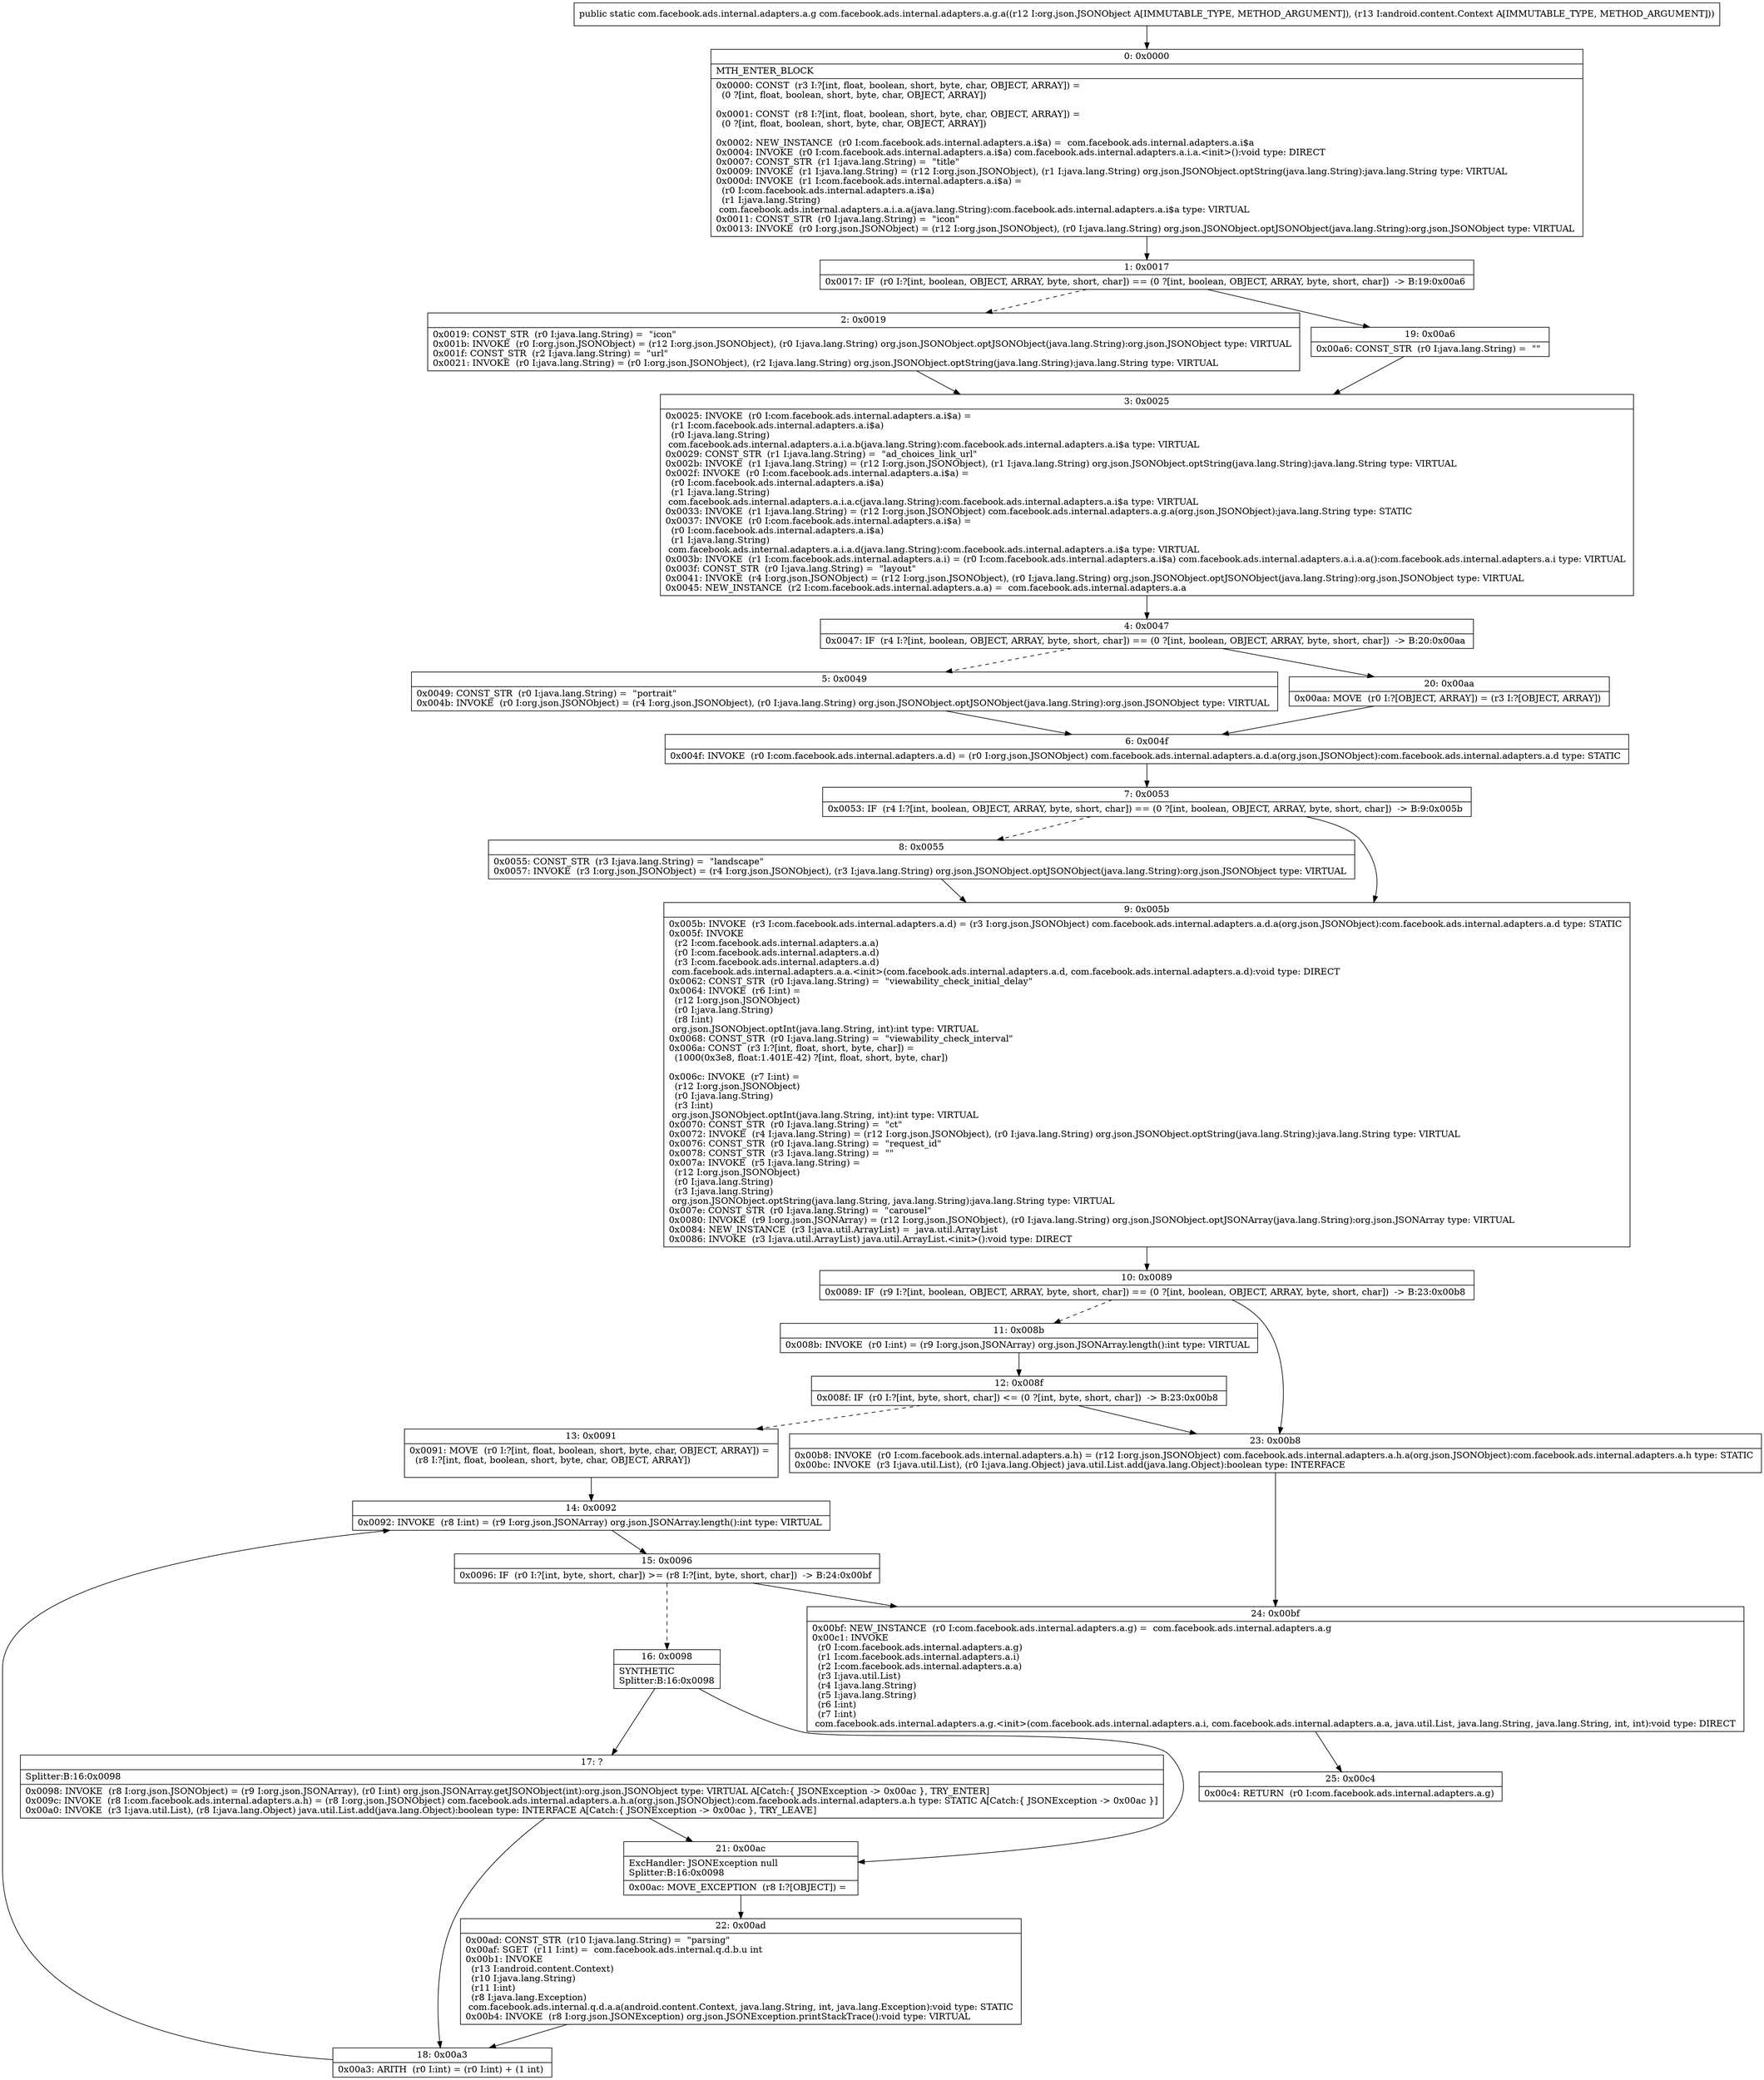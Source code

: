 digraph "CFG forcom.facebook.ads.internal.adapters.a.g.a(Lorg\/json\/JSONObject;Landroid\/content\/Context;)Lcom\/facebook\/ads\/internal\/adapters\/a\/g;" {
Node_0 [shape=record,label="{0\:\ 0x0000|MTH_ENTER_BLOCK\l|0x0000: CONST  (r3 I:?[int, float, boolean, short, byte, char, OBJECT, ARRAY]) = \l  (0 ?[int, float, boolean, short, byte, char, OBJECT, ARRAY])\l \l0x0001: CONST  (r8 I:?[int, float, boolean, short, byte, char, OBJECT, ARRAY]) = \l  (0 ?[int, float, boolean, short, byte, char, OBJECT, ARRAY])\l \l0x0002: NEW_INSTANCE  (r0 I:com.facebook.ads.internal.adapters.a.i$a) =  com.facebook.ads.internal.adapters.a.i$a \l0x0004: INVOKE  (r0 I:com.facebook.ads.internal.adapters.a.i$a) com.facebook.ads.internal.adapters.a.i.a.\<init\>():void type: DIRECT \l0x0007: CONST_STR  (r1 I:java.lang.String) =  \"title\" \l0x0009: INVOKE  (r1 I:java.lang.String) = (r12 I:org.json.JSONObject), (r1 I:java.lang.String) org.json.JSONObject.optString(java.lang.String):java.lang.String type: VIRTUAL \l0x000d: INVOKE  (r1 I:com.facebook.ads.internal.adapters.a.i$a) = \l  (r0 I:com.facebook.ads.internal.adapters.a.i$a)\l  (r1 I:java.lang.String)\l com.facebook.ads.internal.adapters.a.i.a.a(java.lang.String):com.facebook.ads.internal.adapters.a.i$a type: VIRTUAL \l0x0011: CONST_STR  (r0 I:java.lang.String) =  \"icon\" \l0x0013: INVOKE  (r0 I:org.json.JSONObject) = (r12 I:org.json.JSONObject), (r0 I:java.lang.String) org.json.JSONObject.optJSONObject(java.lang.String):org.json.JSONObject type: VIRTUAL \l}"];
Node_1 [shape=record,label="{1\:\ 0x0017|0x0017: IF  (r0 I:?[int, boolean, OBJECT, ARRAY, byte, short, char]) == (0 ?[int, boolean, OBJECT, ARRAY, byte, short, char])  \-\> B:19:0x00a6 \l}"];
Node_2 [shape=record,label="{2\:\ 0x0019|0x0019: CONST_STR  (r0 I:java.lang.String) =  \"icon\" \l0x001b: INVOKE  (r0 I:org.json.JSONObject) = (r12 I:org.json.JSONObject), (r0 I:java.lang.String) org.json.JSONObject.optJSONObject(java.lang.String):org.json.JSONObject type: VIRTUAL \l0x001f: CONST_STR  (r2 I:java.lang.String) =  \"url\" \l0x0021: INVOKE  (r0 I:java.lang.String) = (r0 I:org.json.JSONObject), (r2 I:java.lang.String) org.json.JSONObject.optString(java.lang.String):java.lang.String type: VIRTUAL \l}"];
Node_3 [shape=record,label="{3\:\ 0x0025|0x0025: INVOKE  (r0 I:com.facebook.ads.internal.adapters.a.i$a) = \l  (r1 I:com.facebook.ads.internal.adapters.a.i$a)\l  (r0 I:java.lang.String)\l com.facebook.ads.internal.adapters.a.i.a.b(java.lang.String):com.facebook.ads.internal.adapters.a.i$a type: VIRTUAL \l0x0029: CONST_STR  (r1 I:java.lang.String) =  \"ad_choices_link_url\" \l0x002b: INVOKE  (r1 I:java.lang.String) = (r12 I:org.json.JSONObject), (r1 I:java.lang.String) org.json.JSONObject.optString(java.lang.String):java.lang.String type: VIRTUAL \l0x002f: INVOKE  (r0 I:com.facebook.ads.internal.adapters.a.i$a) = \l  (r0 I:com.facebook.ads.internal.adapters.a.i$a)\l  (r1 I:java.lang.String)\l com.facebook.ads.internal.adapters.a.i.a.c(java.lang.String):com.facebook.ads.internal.adapters.a.i$a type: VIRTUAL \l0x0033: INVOKE  (r1 I:java.lang.String) = (r12 I:org.json.JSONObject) com.facebook.ads.internal.adapters.a.g.a(org.json.JSONObject):java.lang.String type: STATIC \l0x0037: INVOKE  (r0 I:com.facebook.ads.internal.adapters.a.i$a) = \l  (r0 I:com.facebook.ads.internal.adapters.a.i$a)\l  (r1 I:java.lang.String)\l com.facebook.ads.internal.adapters.a.i.a.d(java.lang.String):com.facebook.ads.internal.adapters.a.i$a type: VIRTUAL \l0x003b: INVOKE  (r1 I:com.facebook.ads.internal.adapters.a.i) = (r0 I:com.facebook.ads.internal.adapters.a.i$a) com.facebook.ads.internal.adapters.a.i.a.a():com.facebook.ads.internal.adapters.a.i type: VIRTUAL \l0x003f: CONST_STR  (r0 I:java.lang.String) =  \"layout\" \l0x0041: INVOKE  (r4 I:org.json.JSONObject) = (r12 I:org.json.JSONObject), (r0 I:java.lang.String) org.json.JSONObject.optJSONObject(java.lang.String):org.json.JSONObject type: VIRTUAL \l0x0045: NEW_INSTANCE  (r2 I:com.facebook.ads.internal.adapters.a.a) =  com.facebook.ads.internal.adapters.a.a \l}"];
Node_4 [shape=record,label="{4\:\ 0x0047|0x0047: IF  (r4 I:?[int, boolean, OBJECT, ARRAY, byte, short, char]) == (0 ?[int, boolean, OBJECT, ARRAY, byte, short, char])  \-\> B:20:0x00aa \l}"];
Node_5 [shape=record,label="{5\:\ 0x0049|0x0049: CONST_STR  (r0 I:java.lang.String) =  \"portrait\" \l0x004b: INVOKE  (r0 I:org.json.JSONObject) = (r4 I:org.json.JSONObject), (r0 I:java.lang.String) org.json.JSONObject.optJSONObject(java.lang.String):org.json.JSONObject type: VIRTUAL \l}"];
Node_6 [shape=record,label="{6\:\ 0x004f|0x004f: INVOKE  (r0 I:com.facebook.ads.internal.adapters.a.d) = (r0 I:org.json.JSONObject) com.facebook.ads.internal.adapters.a.d.a(org.json.JSONObject):com.facebook.ads.internal.adapters.a.d type: STATIC \l}"];
Node_7 [shape=record,label="{7\:\ 0x0053|0x0053: IF  (r4 I:?[int, boolean, OBJECT, ARRAY, byte, short, char]) == (0 ?[int, boolean, OBJECT, ARRAY, byte, short, char])  \-\> B:9:0x005b \l}"];
Node_8 [shape=record,label="{8\:\ 0x0055|0x0055: CONST_STR  (r3 I:java.lang.String) =  \"landscape\" \l0x0057: INVOKE  (r3 I:org.json.JSONObject) = (r4 I:org.json.JSONObject), (r3 I:java.lang.String) org.json.JSONObject.optJSONObject(java.lang.String):org.json.JSONObject type: VIRTUAL \l}"];
Node_9 [shape=record,label="{9\:\ 0x005b|0x005b: INVOKE  (r3 I:com.facebook.ads.internal.adapters.a.d) = (r3 I:org.json.JSONObject) com.facebook.ads.internal.adapters.a.d.a(org.json.JSONObject):com.facebook.ads.internal.adapters.a.d type: STATIC \l0x005f: INVOKE  \l  (r2 I:com.facebook.ads.internal.adapters.a.a)\l  (r0 I:com.facebook.ads.internal.adapters.a.d)\l  (r3 I:com.facebook.ads.internal.adapters.a.d)\l com.facebook.ads.internal.adapters.a.a.\<init\>(com.facebook.ads.internal.adapters.a.d, com.facebook.ads.internal.adapters.a.d):void type: DIRECT \l0x0062: CONST_STR  (r0 I:java.lang.String) =  \"viewability_check_initial_delay\" \l0x0064: INVOKE  (r6 I:int) = \l  (r12 I:org.json.JSONObject)\l  (r0 I:java.lang.String)\l  (r8 I:int)\l org.json.JSONObject.optInt(java.lang.String, int):int type: VIRTUAL \l0x0068: CONST_STR  (r0 I:java.lang.String) =  \"viewability_check_interval\" \l0x006a: CONST  (r3 I:?[int, float, short, byte, char]) = \l  (1000(0x3e8, float:1.401E\-42) ?[int, float, short, byte, char])\l \l0x006c: INVOKE  (r7 I:int) = \l  (r12 I:org.json.JSONObject)\l  (r0 I:java.lang.String)\l  (r3 I:int)\l org.json.JSONObject.optInt(java.lang.String, int):int type: VIRTUAL \l0x0070: CONST_STR  (r0 I:java.lang.String) =  \"ct\" \l0x0072: INVOKE  (r4 I:java.lang.String) = (r12 I:org.json.JSONObject), (r0 I:java.lang.String) org.json.JSONObject.optString(java.lang.String):java.lang.String type: VIRTUAL \l0x0076: CONST_STR  (r0 I:java.lang.String) =  \"request_id\" \l0x0078: CONST_STR  (r3 I:java.lang.String) =  \"\" \l0x007a: INVOKE  (r5 I:java.lang.String) = \l  (r12 I:org.json.JSONObject)\l  (r0 I:java.lang.String)\l  (r3 I:java.lang.String)\l org.json.JSONObject.optString(java.lang.String, java.lang.String):java.lang.String type: VIRTUAL \l0x007e: CONST_STR  (r0 I:java.lang.String) =  \"carousel\" \l0x0080: INVOKE  (r9 I:org.json.JSONArray) = (r12 I:org.json.JSONObject), (r0 I:java.lang.String) org.json.JSONObject.optJSONArray(java.lang.String):org.json.JSONArray type: VIRTUAL \l0x0084: NEW_INSTANCE  (r3 I:java.util.ArrayList) =  java.util.ArrayList \l0x0086: INVOKE  (r3 I:java.util.ArrayList) java.util.ArrayList.\<init\>():void type: DIRECT \l}"];
Node_10 [shape=record,label="{10\:\ 0x0089|0x0089: IF  (r9 I:?[int, boolean, OBJECT, ARRAY, byte, short, char]) == (0 ?[int, boolean, OBJECT, ARRAY, byte, short, char])  \-\> B:23:0x00b8 \l}"];
Node_11 [shape=record,label="{11\:\ 0x008b|0x008b: INVOKE  (r0 I:int) = (r9 I:org.json.JSONArray) org.json.JSONArray.length():int type: VIRTUAL \l}"];
Node_12 [shape=record,label="{12\:\ 0x008f|0x008f: IF  (r0 I:?[int, byte, short, char]) \<= (0 ?[int, byte, short, char])  \-\> B:23:0x00b8 \l}"];
Node_13 [shape=record,label="{13\:\ 0x0091|0x0091: MOVE  (r0 I:?[int, float, boolean, short, byte, char, OBJECT, ARRAY]) = \l  (r8 I:?[int, float, boolean, short, byte, char, OBJECT, ARRAY])\l \l}"];
Node_14 [shape=record,label="{14\:\ 0x0092|0x0092: INVOKE  (r8 I:int) = (r9 I:org.json.JSONArray) org.json.JSONArray.length():int type: VIRTUAL \l}"];
Node_15 [shape=record,label="{15\:\ 0x0096|0x0096: IF  (r0 I:?[int, byte, short, char]) \>= (r8 I:?[int, byte, short, char])  \-\> B:24:0x00bf \l}"];
Node_16 [shape=record,label="{16\:\ 0x0098|SYNTHETIC\lSplitter:B:16:0x0098\l}"];
Node_17 [shape=record,label="{17\:\ ?|Splitter:B:16:0x0098\l|0x0098: INVOKE  (r8 I:org.json.JSONObject) = (r9 I:org.json.JSONArray), (r0 I:int) org.json.JSONArray.getJSONObject(int):org.json.JSONObject type: VIRTUAL A[Catch:\{ JSONException \-\> 0x00ac \}, TRY_ENTER]\l0x009c: INVOKE  (r8 I:com.facebook.ads.internal.adapters.a.h) = (r8 I:org.json.JSONObject) com.facebook.ads.internal.adapters.a.h.a(org.json.JSONObject):com.facebook.ads.internal.adapters.a.h type: STATIC A[Catch:\{ JSONException \-\> 0x00ac \}]\l0x00a0: INVOKE  (r3 I:java.util.List), (r8 I:java.lang.Object) java.util.List.add(java.lang.Object):boolean type: INTERFACE A[Catch:\{ JSONException \-\> 0x00ac \}, TRY_LEAVE]\l}"];
Node_18 [shape=record,label="{18\:\ 0x00a3|0x00a3: ARITH  (r0 I:int) = (r0 I:int) + (1 int) \l}"];
Node_19 [shape=record,label="{19\:\ 0x00a6|0x00a6: CONST_STR  (r0 I:java.lang.String) =  \"\" \l}"];
Node_20 [shape=record,label="{20\:\ 0x00aa|0x00aa: MOVE  (r0 I:?[OBJECT, ARRAY]) = (r3 I:?[OBJECT, ARRAY]) \l}"];
Node_21 [shape=record,label="{21\:\ 0x00ac|ExcHandler: JSONException null\lSplitter:B:16:0x0098\l|0x00ac: MOVE_EXCEPTION  (r8 I:?[OBJECT]) =  \l}"];
Node_22 [shape=record,label="{22\:\ 0x00ad|0x00ad: CONST_STR  (r10 I:java.lang.String) =  \"parsing\" \l0x00af: SGET  (r11 I:int) =  com.facebook.ads.internal.q.d.b.u int \l0x00b1: INVOKE  \l  (r13 I:android.content.Context)\l  (r10 I:java.lang.String)\l  (r11 I:int)\l  (r8 I:java.lang.Exception)\l com.facebook.ads.internal.q.d.a.a(android.content.Context, java.lang.String, int, java.lang.Exception):void type: STATIC \l0x00b4: INVOKE  (r8 I:org.json.JSONException) org.json.JSONException.printStackTrace():void type: VIRTUAL \l}"];
Node_23 [shape=record,label="{23\:\ 0x00b8|0x00b8: INVOKE  (r0 I:com.facebook.ads.internal.adapters.a.h) = (r12 I:org.json.JSONObject) com.facebook.ads.internal.adapters.a.h.a(org.json.JSONObject):com.facebook.ads.internal.adapters.a.h type: STATIC \l0x00bc: INVOKE  (r3 I:java.util.List), (r0 I:java.lang.Object) java.util.List.add(java.lang.Object):boolean type: INTERFACE \l}"];
Node_24 [shape=record,label="{24\:\ 0x00bf|0x00bf: NEW_INSTANCE  (r0 I:com.facebook.ads.internal.adapters.a.g) =  com.facebook.ads.internal.adapters.a.g \l0x00c1: INVOKE  \l  (r0 I:com.facebook.ads.internal.adapters.a.g)\l  (r1 I:com.facebook.ads.internal.adapters.a.i)\l  (r2 I:com.facebook.ads.internal.adapters.a.a)\l  (r3 I:java.util.List)\l  (r4 I:java.lang.String)\l  (r5 I:java.lang.String)\l  (r6 I:int)\l  (r7 I:int)\l com.facebook.ads.internal.adapters.a.g.\<init\>(com.facebook.ads.internal.adapters.a.i, com.facebook.ads.internal.adapters.a.a, java.util.List, java.lang.String, java.lang.String, int, int):void type: DIRECT \l}"];
Node_25 [shape=record,label="{25\:\ 0x00c4|0x00c4: RETURN  (r0 I:com.facebook.ads.internal.adapters.a.g) \l}"];
MethodNode[shape=record,label="{public static com.facebook.ads.internal.adapters.a.g com.facebook.ads.internal.adapters.a.g.a((r12 I:org.json.JSONObject A[IMMUTABLE_TYPE, METHOD_ARGUMENT]), (r13 I:android.content.Context A[IMMUTABLE_TYPE, METHOD_ARGUMENT])) }"];
MethodNode -> Node_0;
Node_0 -> Node_1;
Node_1 -> Node_2[style=dashed];
Node_1 -> Node_19;
Node_2 -> Node_3;
Node_3 -> Node_4;
Node_4 -> Node_5[style=dashed];
Node_4 -> Node_20;
Node_5 -> Node_6;
Node_6 -> Node_7;
Node_7 -> Node_8[style=dashed];
Node_7 -> Node_9;
Node_8 -> Node_9;
Node_9 -> Node_10;
Node_10 -> Node_11[style=dashed];
Node_10 -> Node_23;
Node_11 -> Node_12;
Node_12 -> Node_13[style=dashed];
Node_12 -> Node_23;
Node_13 -> Node_14;
Node_14 -> Node_15;
Node_15 -> Node_16[style=dashed];
Node_15 -> Node_24;
Node_16 -> Node_17;
Node_16 -> Node_21;
Node_17 -> Node_18;
Node_17 -> Node_21;
Node_18 -> Node_14;
Node_19 -> Node_3;
Node_20 -> Node_6;
Node_21 -> Node_22;
Node_22 -> Node_18;
Node_23 -> Node_24;
Node_24 -> Node_25;
}

